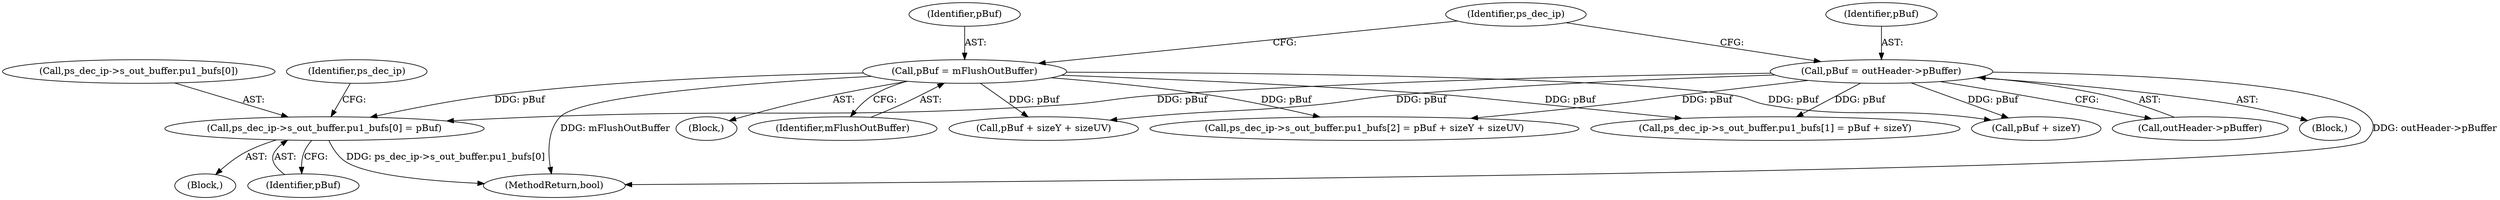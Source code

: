 digraph "0_Android_918eeaa29d99d257282fafec931b4bda0e3bae12_2@pointer" {
"1000238" [label="(Call,ps_dec_ip->s_out_buffer.pu1_bufs[0] = pBuf)"];
"1000235" [label="(Call,pBuf = mFlushOutBuffer)"];
"1000228" [label="(Call,pBuf = outHeader->pBuffer)"];
"1000236" [label="(Identifier,pBuf)"];
"1000247" [label="(Call,ps_dec_ip->s_out_buffer.pu1_bufs[1] = pBuf + sizeY)"];
"1000246" [label="(Identifier,pBuf)"];
"1000234" [label="(Block,)"];
"1000266" [label="(Call,pBuf + sizeY + sizeUV)"];
"1000230" [label="(Call,outHeader->pBuffer)"];
"1000211" [label="(Block,)"];
"1000228" [label="(Call,pBuf = outHeader->pBuffer)"];
"1000258" [label="(Call,ps_dec_ip->s_out_buffer.pu1_bufs[2] = pBuf + sizeY + sizeUV)"];
"1000255" [label="(Call,pBuf + sizeY)"];
"1000237" [label="(Identifier,mFlushOutBuffer)"];
"1000238" [label="(Call,ps_dec_ip->s_out_buffer.pu1_bufs[0] = pBuf)"];
"1000239" [label="(Call,ps_dec_ip->s_out_buffer.pu1_bufs[0])"];
"1000235" [label="(Call,pBuf = mFlushOutBuffer)"];
"1000108" [label="(Block,)"];
"1000242" [label="(Identifier,ps_dec_ip)"];
"1000229" [label="(Identifier,pBuf)"];
"1000280" [label="(MethodReturn,bool)"];
"1000251" [label="(Identifier,ps_dec_ip)"];
"1000238" -> "1000108"  [label="AST: "];
"1000238" -> "1000246"  [label="CFG: "];
"1000239" -> "1000238"  [label="AST: "];
"1000246" -> "1000238"  [label="AST: "];
"1000251" -> "1000238"  [label="CFG: "];
"1000238" -> "1000280"  [label="DDG: ps_dec_ip->s_out_buffer.pu1_bufs[0]"];
"1000235" -> "1000238"  [label="DDG: pBuf"];
"1000228" -> "1000238"  [label="DDG: pBuf"];
"1000235" -> "1000234"  [label="AST: "];
"1000235" -> "1000237"  [label="CFG: "];
"1000236" -> "1000235"  [label="AST: "];
"1000237" -> "1000235"  [label="AST: "];
"1000242" -> "1000235"  [label="CFG: "];
"1000235" -> "1000280"  [label="DDG: mFlushOutBuffer"];
"1000235" -> "1000247"  [label="DDG: pBuf"];
"1000235" -> "1000255"  [label="DDG: pBuf"];
"1000235" -> "1000258"  [label="DDG: pBuf"];
"1000235" -> "1000266"  [label="DDG: pBuf"];
"1000228" -> "1000211"  [label="AST: "];
"1000228" -> "1000230"  [label="CFG: "];
"1000229" -> "1000228"  [label="AST: "];
"1000230" -> "1000228"  [label="AST: "];
"1000242" -> "1000228"  [label="CFG: "];
"1000228" -> "1000280"  [label="DDG: outHeader->pBuffer"];
"1000228" -> "1000247"  [label="DDG: pBuf"];
"1000228" -> "1000255"  [label="DDG: pBuf"];
"1000228" -> "1000258"  [label="DDG: pBuf"];
"1000228" -> "1000266"  [label="DDG: pBuf"];
}
